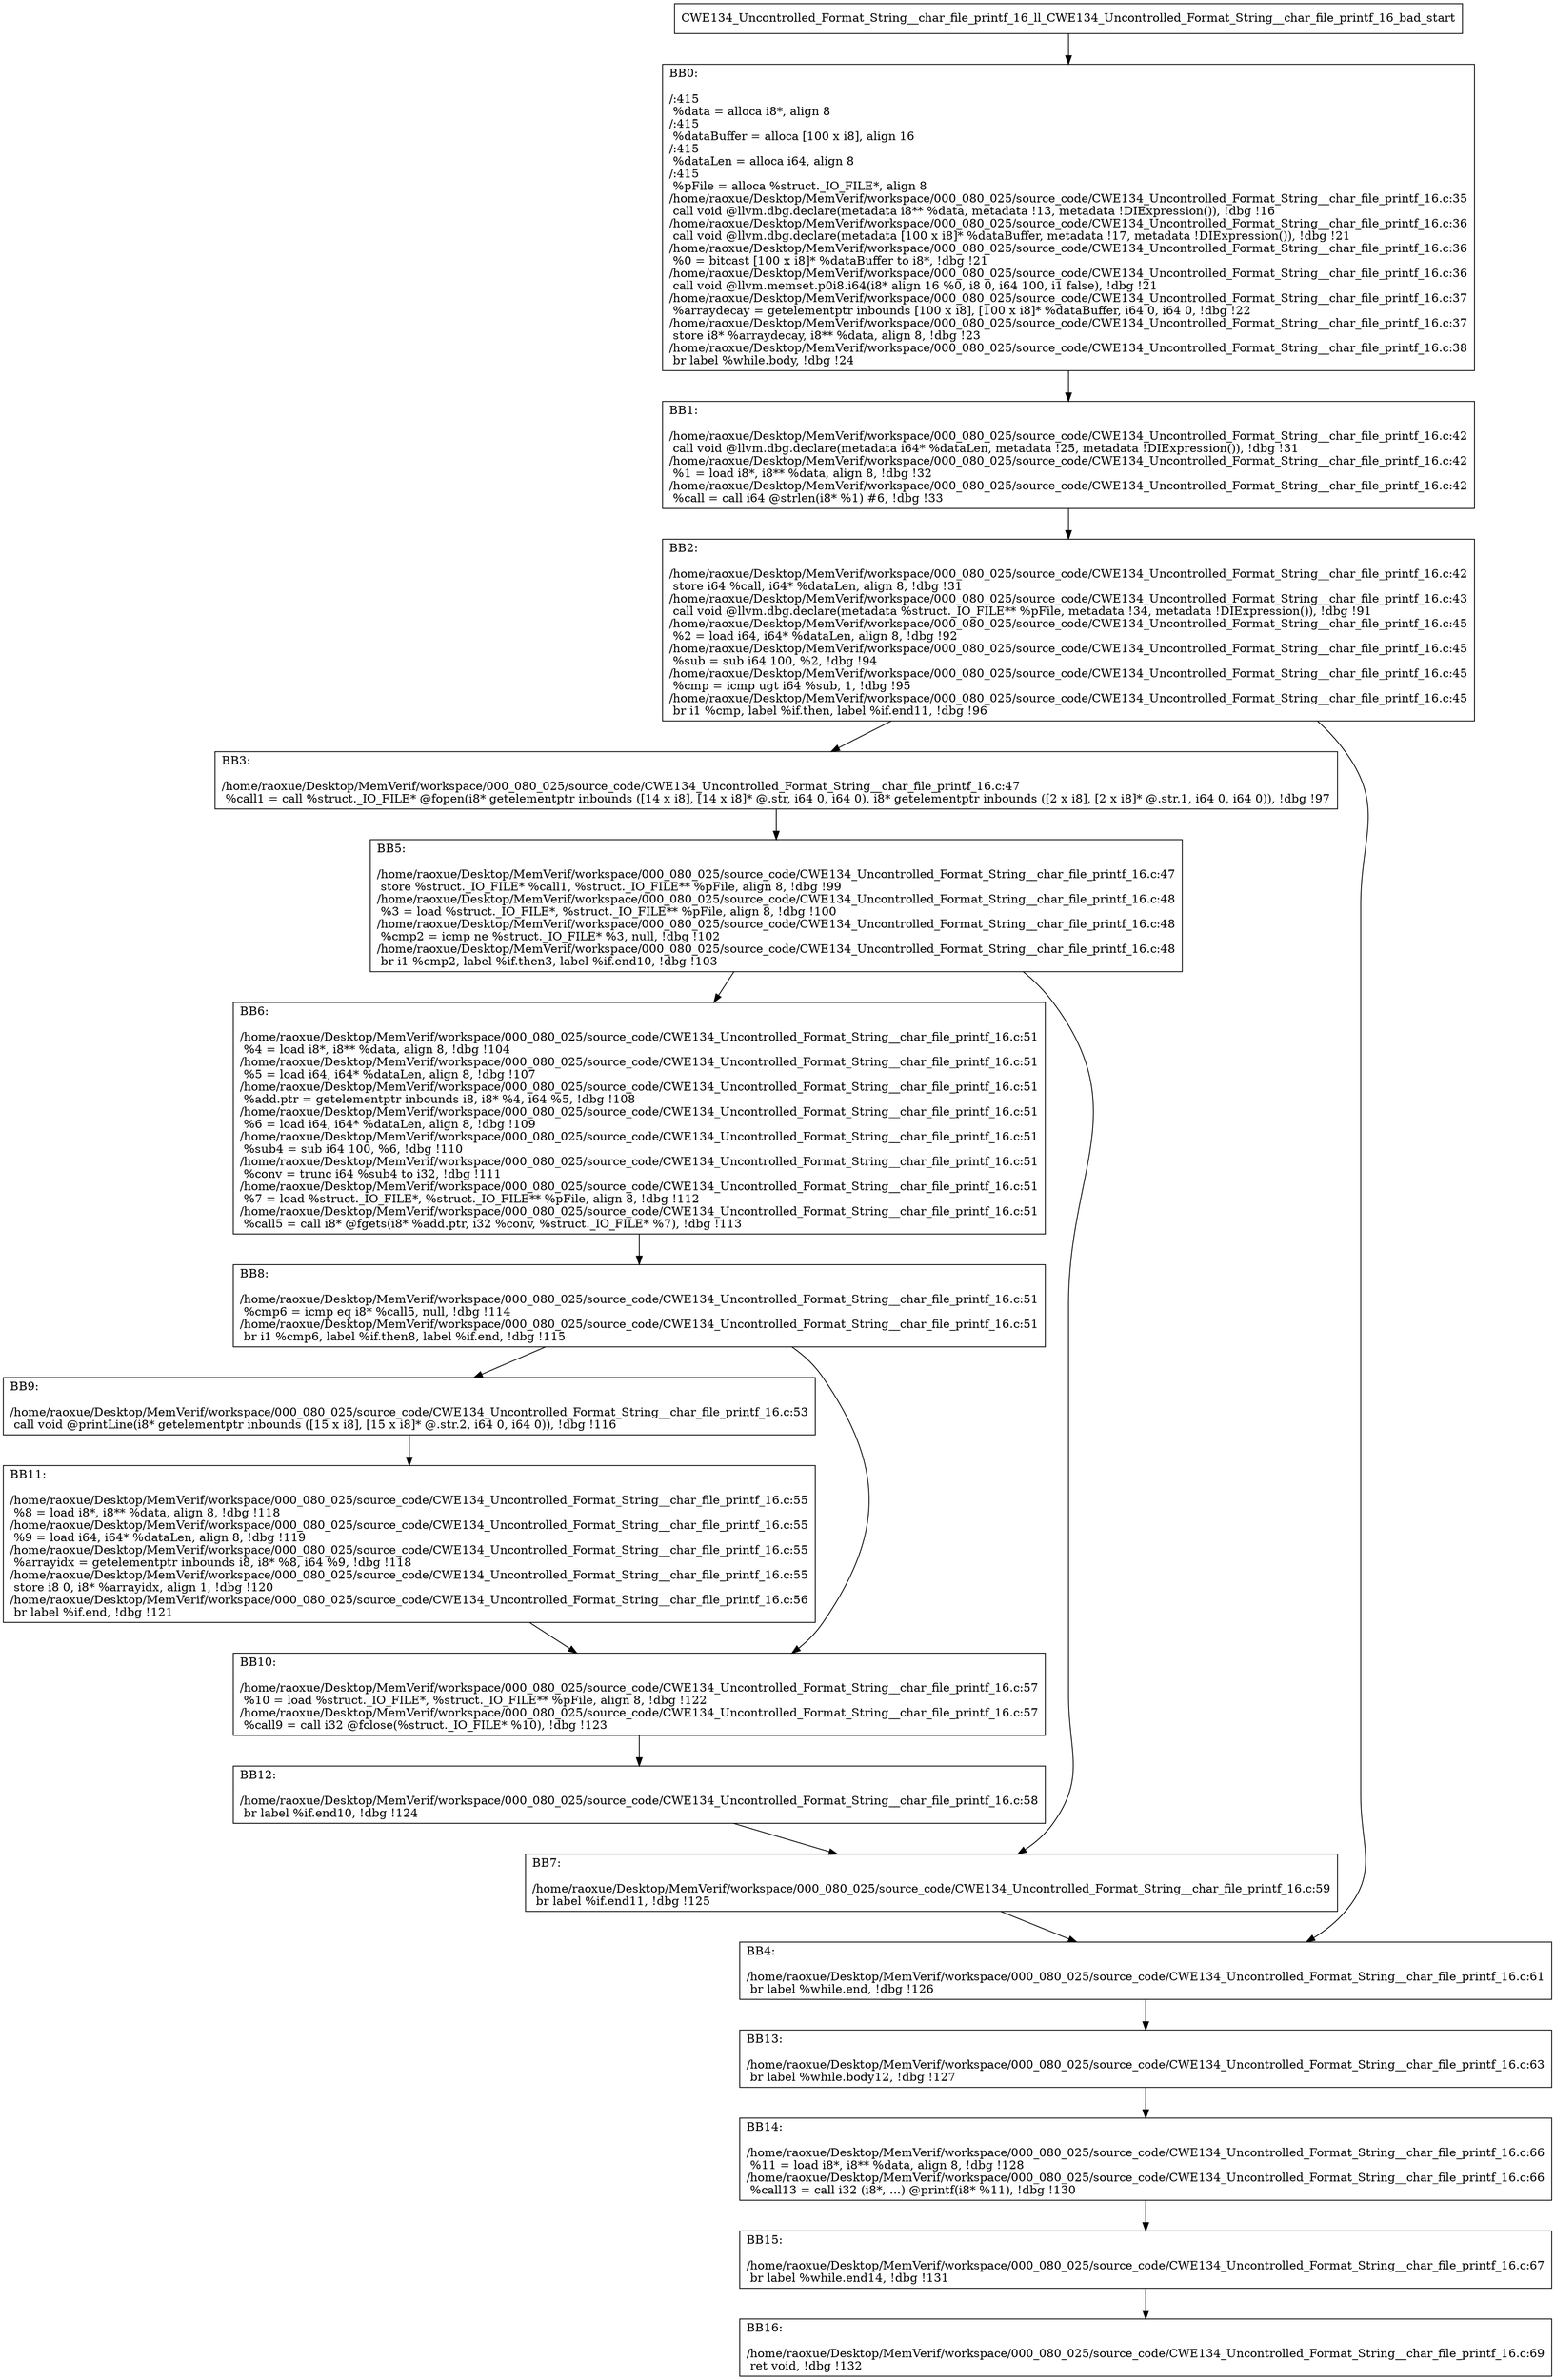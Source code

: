 digraph "CFG for'CWE134_Uncontrolled_Format_String__char_file_printf_16_ll_CWE134_Uncontrolled_Format_String__char_file_printf_16_bad' function" {
	BBCWE134_Uncontrolled_Format_String__char_file_printf_16_ll_CWE134_Uncontrolled_Format_String__char_file_printf_16_bad_start[shape=record,label="{CWE134_Uncontrolled_Format_String__char_file_printf_16_ll_CWE134_Uncontrolled_Format_String__char_file_printf_16_bad_start}"];
	BBCWE134_Uncontrolled_Format_String__char_file_printf_16_ll_CWE134_Uncontrolled_Format_String__char_file_printf_16_bad_start-> CWE134_Uncontrolled_Format_String__char_file_printf_16_ll_CWE134_Uncontrolled_Format_String__char_file_printf_16_badBB0;
	CWE134_Uncontrolled_Format_String__char_file_printf_16_ll_CWE134_Uncontrolled_Format_String__char_file_printf_16_badBB0 [shape=record, label="{BB0:\l\l/:415\l
  %data = alloca i8*, align 8\l
/:415\l
  %dataBuffer = alloca [100 x i8], align 16\l
/:415\l
  %dataLen = alloca i64, align 8\l
/:415\l
  %pFile = alloca %struct._IO_FILE*, align 8\l
/home/raoxue/Desktop/MemVerif/workspace/000_080_025/source_code/CWE134_Uncontrolled_Format_String__char_file_printf_16.c:35\l
  call void @llvm.dbg.declare(metadata i8** %data, metadata !13, metadata !DIExpression()), !dbg !16\l
/home/raoxue/Desktop/MemVerif/workspace/000_080_025/source_code/CWE134_Uncontrolled_Format_String__char_file_printf_16.c:36\l
  call void @llvm.dbg.declare(metadata [100 x i8]* %dataBuffer, metadata !17, metadata !DIExpression()), !dbg !21\l
/home/raoxue/Desktop/MemVerif/workspace/000_080_025/source_code/CWE134_Uncontrolled_Format_String__char_file_printf_16.c:36\l
  %0 = bitcast [100 x i8]* %dataBuffer to i8*, !dbg !21\l
/home/raoxue/Desktop/MemVerif/workspace/000_080_025/source_code/CWE134_Uncontrolled_Format_String__char_file_printf_16.c:36\l
  call void @llvm.memset.p0i8.i64(i8* align 16 %0, i8 0, i64 100, i1 false), !dbg !21\l
/home/raoxue/Desktop/MemVerif/workspace/000_080_025/source_code/CWE134_Uncontrolled_Format_String__char_file_printf_16.c:37\l
  %arraydecay = getelementptr inbounds [100 x i8], [100 x i8]* %dataBuffer, i64 0, i64 0, !dbg !22\l
/home/raoxue/Desktop/MemVerif/workspace/000_080_025/source_code/CWE134_Uncontrolled_Format_String__char_file_printf_16.c:37\l
  store i8* %arraydecay, i8** %data, align 8, !dbg !23\l
/home/raoxue/Desktop/MemVerif/workspace/000_080_025/source_code/CWE134_Uncontrolled_Format_String__char_file_printf_16.c:38\l
  br label %while.body, !dbg !24\l
}"];
	CWE134_Uncontrolled_Format_String__char_file_printf_16_ll_CWE134_Uncontrolled_Format_String__char_file_printf_16_badBB0-> CWE134_Uncontrolled_Format_String__char_file_printf_16_ll_CWE134_Uncontrolled_Format_String__char_file_printf_16_badBB1;
	CWE134_Uncontrolled_Format_String__char_file_printf_16_ll_CWE134_Uncontrolled_Format_String__char_file_printf_16_badBB1 [shape=record, label="{BB1:\l\l/home/raoxue/Desktop/MemVerif/workspace/000_080_025/source_code/CWE134_Uncontrolled_Format_String__char_file_printf_16.c:42\l
  call void @llvm.dbg.declare(metadata i64* %dataLen, metadata !25, metadata !DIExpression()), !dbg !31\l
/home/raoxue/Desktop/MemVerif/workspace/000_080_025/source_code/CWE134_Uncontrolled_Format_String__char_file_printf_16.c:42\l
  %1 = load i8*, i8** %data, align 8, !dbg !32\l
/home/raoxue/Desktop/MemVerif/workspace/000_080_025/source_code/CWE134_Uncontrolled_Format_String__char_file_printf_16.c:42\l
  %call = call i64 @strlen(i8* %1) #6, !dbg !33\l
}"];
	CWE134_Uncontrolled_Format_String__char_file_printf_16_ll_CWE134_Uncontrolled_Format_String__char_file_printf_16_badBB1-> CWE134_Uncontrolled_Format_String__char_file_printf_16_ll_CWE134_Uncontrolled_Format_String__char_file_printf_16_badBB2;
	CWE134_Uncontrolled_Format_String__char_file_printf_16_ll_CWE134_Uncontrolled_Format_String__char_file_printf_16_badBB2 [shape=record, label="{BB2:\l\l/home/raoxue/Desktop/MemVerif/workspace/000_080_025/source_code/CWE134_Uncontrolled_Format_String__char_file_printf_16.c:42\l
  store i64 %call, i64* %dataLen, align 8, !dbg !31\l
/home/raoxue/Desktop/MemVerif/workspace/000_080_025/source_code/CWE134_Uncontrolled_Format_String__char_file_printf_16.c:43\l
  call void @llvm.dbg.declare(metadata %struct._IO_FILE** %pFile, metadata !34, metadata !DIExpression()), !dbg !91\l
/home/raoxue/Desktop/MemVerif/workspace/000_080_025/source_code/CWE134_Uncontrolled_Format_String__char_file_printf_16.c:45\l
  %2 = load i64, i64* %dataLen, align 8, !dbg !92\l
/home/raoxue/Desktop/MemVerif/workspace/000_080_025/source_code/CWE134_Uncontrolled_Format_String__char_file_printf_16.c:45\l
  %sub = sub i64 100, %2, !dbg !94\l
/home/raoxue/Desktop/MemVerif/workspace/000_080_025/source_code/CWE134_Uncontrolled_Format_String__char_file_printf_16.c:45\l
  %cmp = icmp ugt i64 %sub, 1, !dbg !95\l
/home/raoxue/Desktop/MemVerif/workspace/000_080_025/source_code/CWE134_Uncontrolled_Format_String__char_file_printf_16.c:45\l
  br i1 %cmp, label %if.then, label %if.end11, !dbg !96\l
}"];
	CWE134_Uncontrolled_Format_String__char_file_printf_16_ll_CWE134_Uncontrolled_Format_String__char_file_printf_16_badBB2-> CWE134_Uncontrolled_Format_String__char_file_printf_16_ll_CWE134_Uncontrolled_Format_String__char_file_printf_16_badBB3;
	CWE134_Uncontrolled_Format_String__char_file_printf_16_ll_CWE134_Uncontrolled_Format_String__char_file_printf_16_badBB2-> CWE134_Uncontrolled_Format_String__char_file_printf_16_ll_CWE134_Uncontrolled_Format_String__char_file_printf_16_badBB4;
	CWE134_Uncontrolled_Format_String__char_file_printf_16_ll_CWE134_Uncontrolled_Format_String__char_file_printf_16_badBB3 [shape=record, label="{BB3:\l\l/home/raoxue/Desktop/MemVerif/workspace/000_080_025/source_code/CWE134_Uncontrolled_Format_String__char_file_printf_16.c:47\l
  %call1 = call %struct._IO_FILE* @fopen(i8* getelementptr inbounds ([14 x i8], [14 x i8]* @.str, i64 0, i64 0), i8* getelementptr inbounds ([2 x i8], [2 x i8]* @.str.1, i64 0, i64 0)), !dbg !97\l
}"];
	CWE134_Uncontrolled_Format_String__char_file_printf_16_ll_CWE134_Uncontrolled_Format_String__char_file_printf_16_badBB3-> CWE134_Uncontrolled_Format_String__char_file_printf_16_ll_CWE134_Uncontrolled_Format_String__char_file_printf_16_badBB5;
	CWE134_Uncontrolled_Format_String__char_file_printf_16_ll_CWE134_Uncontrolled_Format_String__char_file_printf_16_badBB5 [shape=record, label="{BB5:\l\l/home/raoxue/Desktop/MemVerif/workspace/000_080_025/source_code/CWE134_Uncontrolled_Format_String__char_file_printf_16.c:47\l
  store %struct._IO_FILE* %call1, %struct._IO_FILE** %pFile, align 8, !dbg !99\l
/home/raoxue/Desktop/MemVerif/workspace/000_080_025/source_code/CWE134_Uncontrolled_Format_String__char_file_printf_16.c:48\l
  %3 = load %struct._IO_FILE*, %struct._IO_FILE** %pFile, align 8, !dbg !100\l
/home/raoxue/Desktop/MemVerif/workspace/000_080_025/source_code/CWE134_Uncontrolled_Format_String__char_file_printf_16.c:48\l
  %cmp2 = icmp ne %struct._IO_FILE* %3, null, !dbg !102\l
/home/raoxue/Desktop/MemVerif/workspace/000_080_025/source_code/CWE134_Uncontrolled_Format_String__char_file_printf_16.c:48\l
  br i1 %cmp2, label %if.then3, label %if.end10, !dbg !103\l
}"];
	CWE134_Uncontrolled_Format_String__char_file_printf_16_ll_CWE134_Uncontrolled_Format_String__char_file_printf_16_badBB5-> CWE134_Uncontrolled_Format_String__char_file_printf_16_ll_CWE134_Uncontrolled_Format_String__char_file_printf_16_badBB6;
	CWE134_Uncontrolled_Format_String__char_file_printf_16_ll_CWE134_Uncontrolled_Format_String__char_file_printf_16_badBB5-> CWE134_Uncontrolled_Format_String__char_file_printf_16_ll_CWE134_Uncontrolled_Format_String__char_file_printf_16_badBB7;
	CWE134_Uncontrolled_Format_String__char_file_printf_16_ll_CWE134_Uncontrolled_Format_String__char_file_printf_16_badBB6 [shape=record, label="{BB6:\l\l/home/raoxue/Desktop/MemVerif/workspace/000_080_025/source_code/CWE134_Uncontrolled_Format_String__char_file_printf_16.c:51\l
  %4 = load i8*, i8** %data, align 8, !dbg !104\l
/home/raoxue/Desktop/MemVerif/workspace/000_080_025/source_code/CWE134_Uncontrolled_Format_String__char_file_printf_16.c:51\l
  %5 = load i64, i64* %dataLen, align 8, !dbg !107\l
/home/raoxue/Desktop/MemVerif/workspace/000_080_025/source_code/CWE134_Uncontrolled_Format_String__char_file_printf_16.c:51\l
  %add.ptr = getelementptr inbounds i8, i8* %4, i64 %5, !dbg !108\l
/home/raoxue/Desktop/MemVerif/workspace/000_080_025/source_code/CWE134_Uncontrolled_Format_String__char_file_printf_16.c:51\l
  %6 = load i64, i64* %dataLen, align 8, !dbg !109\l
/home/raoxue/Desktop/MemVerif/workspace/000_080_025/source_code/CWE134_Uncontrolled_Format_String__char_file_printf_16.c:51\l
  %sub4 = sub i64 100, %6, !dbg !110\l
/home/raoxue/Desktop/MemVerif/workspace/000_080_025/source_code/CWE134_Uncontrolled_Format_String__char_file_printf_16.c:51\l
  %conv = trunc i64 %sub4 to i32, !dbg !111\l
/home/raoxue/Desktop/MemVerif/workspace/000_080_025/source_code/CWE134_Uncontrolled_Format_String__char_file_printf_16.c:51\l
  %7 = load %struct._IO_FILE*, %struct._IO_FILE** %pFile, align 8, !dbg !112\l
/home/raoxue/Desktop/MemVerif/workspace/000_080_025/source_code/CWE134_Uncontrolled_Format_String__char_file_printf_16.c:51\l
  %call5 = call i8* @fgets(i8* %add.ptr, i32 %conv, %struct._IO_FILE* %7), !dbg !113\l
}"];
	CWE134_Uncontrolled_Format_String__char_file_printf_16_ll_CWE134_Uncontrolled_Format_String__char_file_printf_16_badBB6-> CWE134_Uncontrolled_Format_String__char_file_printf_16_ll_CWE134_Uncontrolled_Format_String__char_file_printf_16_badBB8;
	CWE134_Uncontrolled_Format_String__char_file_printf_16_ll_CWE134_Uncontrolled_Format_String__char_file_printf_16_badBB8 [shape=record, label="{BB8:\l\l/home/raoxue/Desktop/MemVerif/workspace/000_080_025/source_code/CWE134_Uncontrolled_Format_String__char_file_printf_16.c:51\l
  %cmp6 = icmp eq i8* %call5, null, !dbg !114\l
/home/raoxue/Desktop/MemVerif/workspace/000_080_025/source_code/CWE134_Uncontrolled_Format_String__char_file_printf_16.c:51\l
  br i1 %cmp6, label %if.then8, label %if.end, !dbg !115\l
}"];
	CWE134_Uncontrolled_Format_String__char_file_printf_16_ll_CWE134_Uncontrolled_Format_String__char_file_printf_16_badBB8-> CWE134_Uncontrolled_Format_String__char_file_printf_16_ll_CWE134_Uncontrolled_Format_String__char_file_printf_16_badBB9;
	CWE134_Uncontrolled_Format_String__char_file_printf_16_ll_CWE134_Uncontrolled_Format_String__char_file_printf_16_badBB8-> CWE134_Uncontrolled_Format_String__char_file_printf_16_ll_CWE134_Uncontrolled_Format_String__char_file_printf_16_badBB10;
	CWE134_Uncontrolled_Format_String__char_file_printf_16_ll_CWE134_Uncontrolled_Format_String__char_file_printf_16_badBB9 [shape=record, label="{BB9:\l\l/home/raoxue/Desktop/MemVerif/workspace/000_080_025/source_code/CWE134_Uncontrolled_Format_String__char_file_printf_16.c:53\l
  call void @printLine(i8* getelementptr inbounds ([15 x i8], [15 x i8]* @.str.2, i64 0, i64 0)), !dbg !116\l
}"];
	CWE134_Uncontrolled_Format_String__char_file_printf_16_ll_CWE134_Uncontrolled_Format_String__char_file_printf_16_badBB9-> CWE134_Uncontrolled_Format_String__char_file_printf_16_ll_CWE134_Uncontrolled_Format_String__char_file_printf_16_badBB11;
	CWE134_Uncontrolled_Format_String__char_file_printf_16_ll_CWE134_Uncontrolled_Format_String__char_file_printf_16_badBB11 [shape=record, label="{BB11:\l\l/home/raoxue/Desktop/MemVerif/workspace/000_080_025/source_code/CWE134_Uncontrolled_Format_String__char_file_printf_16.c:55\l
  %8 = load i8*, i8** %data, align 8, !dbg !118\l
/home/raoxue/Desktop/MemVerif/workspace/000_080_025/source_code/CWE134_Uncontrolled_Format_String__char_file_printf_16.c:55\l
  %9 = load i64, i64* %dataLen, align 8, !dbg !119\l
/home/raoxue/Desktop/MemVerif/workspace/000_080_025/source_code/CWE134_Uncontrolled_Format_String__char_file_printf_16.c:55\l
  %arrayidx = getelementptr inbounds i8, i8* %8, i64 %9, !dbg !118\l
/home/raoxue/Desktop/MemVerif/workspace/000_080_025/source_code/CWE134_Uncontrolled_Format_String__char_file_printf_16.c:55\l
  store i8 0, i8* %arrayidx, align 1, !dbg !120\l
/home/raoxue/Desktop/MemVerif/workspace/000_080_025/source_code/CWE134_Uncontrolled_Format_String__char_file_printf_16.c:56\l
  br label %if.end, !dbg !121\l
}"];
	CWE134_Uncontrolled_Format_String__char_file_printf_16_ll_CWE134_Uncontrolled_Format_String__char_file_printf_16_badBB11-> CWE134_Uncontrolled_Format_String__char_file_printf_16_ll_CWE134_Uncontrolled_Format_String__char_file_printf_16_badBB10;
	CWE134_Uncontrolled_Format_String__char_file_printf_16_ll_CWE134_Uncontrolled_Format_String__char_file_printf_16_badBB10 [shape=record, label="{BB10:\l\l/home/raoxue/Desktop/MemVerif/workspace/000_080_025/source_code/CWE134_Uncontrolled_Format_String__char_file_printf_16.c:57\l
  %10 = load %struct._IO_FILE*, %struct._IO_FILE** %pFile, align 8, !dbg !122\l
/home/raoxue/Desktop/MemVerif/workspace/000_080_025/source_code/CWE134_Uncontrolled_Format_String__char_file_printf_16.c:57\l
  %call9 = call i32 @fclose(%struct._IO_FILE* %10), !dbg !123\l
}"];
	CWE134_Uncontrolled_Format_String__char_file_printf_16_ll_CWE134_Uncontrolled_Format_String__char_file_printf_16_badBB10-> CWE134_Uncontrolled_Format_String__char_file_printf_16_ll_CWE134_Uncontrolled_Format_String__char_file_printf_16_badBB12;
	CWE134_Uncontrolled_Format_String__char_file_printf_16_ll_CWE134_Uncontrolled_Format_String__char_file_printf_16_badBB12 [shape=record, label="{BB12:\l\l/home/raoxue/Desktop/MemVerif/workspace/000_080_025/source_code/CWE134_Uncontrolled_Format_String__char_file_printf_16.c:58\l
  br label %if.end10, !dbg !124\l
}"];
	CWE134_Uncontrolled_Format_String__char_file_printf_16_ll_CWE134_Uncontrolled_Format_String__char_file_printf_16_badBB12-> CWE134_Uncontrolled_Format_String__char_file_printf_16_ll_CWE134_Uncontrolled_Format_String__char_file_printf_16_badBB7;
	CWE134_Uncontrolled_Format_String__char_file_printf_16_ll_CWE134_Uncontrolled_Format_String__char_file_printf_16_badBB7 [shape=record, label="{BB7:\l\l/home/raoxue/Desktop/MemVerif/workspace/000_080_025/source_code/CWE134_Uncontrolled_Format_String__char_file_printf_16.c:59\l
  br label %if.end11, !dbg !125\l
}"];
	CWE134_Uncontrolled_Format_String__char_file_printf_16_ll_CWE134_Uncontrolled_Format_String__char_file_printf_16_badBB7-> CWE134_Uncontrolled_Format_String__char_file_printf_16_ll_CWE134_Uncontrolled_Format_String__char_file_printf_16_badBB4;
	CWE134_Uncontrolled_Format_String__char_file_printf_16_ll_CWE134_Uncontrolled_Format_String__char_file_printf_16_badBB4 [shape=record, label="{BB4:\l\l/home/raoxue/Desktop/MemVerif/workspace/000_080_025/source_code/CWE134_Uncontrolled_Format_String__char_file_printf_16.c:61\l
  br label %while.end, !dbg !126\l
}"];
	CWE134_Uncontrolled_Format_String__char_file_printf_16_ll_CWE134_Uncontrolled_Format_String__char_file_printf_16_badBB4-> CWE134_Uncontrolled_Format_String__char_file_printf_16_ll_CWE134_Uncontrolled_Format_String__char_file_printf_16_badBB13;
	CWE134_Uncontrolled_Format_String__char_file_printf_16_ll_CWE134_Uncontrolled_Format_String__char_file_printf_16_badBB13 [shape=record, label="{BB13:\l\l/home/raoxue/Desktop/MemVerif/workspace/000_080_025/source_code/CWE134_Uncontrolled_Format_String__char_file_printf_16.c:63\l
  br label %while.body12, !dbg !127\l
}"];
	CWE134_Uncontrolled_Format_String__char_file_printf_16_ll_CWE134_Uncontrolled_Format_String__char_file_printf_16_badBB13-> CWE134_Uncontrolled_Format_String__char_file_printf_16_ll_CWE134_Uncontrolled_Format_String__char_file_printf_16_badBB14;
	CWE134_Uncontrolled_Format_String__char_file_printf_16_ll_CWE134_Uncontrolled_Format_String__char_file_printf_16_badBB14 [shape=record, label="{BB14:\l\l/home/raoxue/Desktop/MemVerif/workspace/000_080_025/source_code/CWE134_Uncontrolled_Format_String__char_file_printf_16.c:66\l
  %11 = load i8*, i8** %data, align 8, !dbg !128\l
/home/raoxue/Desktop/MemVerif/workspace/000_080_025/source_code/CWE134_Uncontrolled_Format_String__char_file_printf_16.c:66\l
  %call13 = call i32 (i8*, ...) @printf(i8* %11), !dbg !130\l
}"];
	CWE134_Uncontrolled_Format_String__char_file_printf_16_ll_CWE134_Uncontrolled_Format_String__char_file_printf_16_badBB14-> CWE134_Uncontrolled_Format_String__char_file_printf_16_ll_CWE134_Uncontrolled_Format_String__char_file_printf_16_badBB15;
	CWE134_Uncontrolled_Format_String__char_file_printf_16_ll_CWE134_Uncontrolled_Format_String__char_file_printf_16_badBB15 [shape=record, label="{BB15:\l\l/home/raoxue/Desktop/MemVerif/workspace/000_080_025/source_code/CWE134_Uncontrolled_Format_String__char_file_printf_16.c:67\l
  br label %while.end14, !dbg !131\l
}"];
	CWE134_Uncontrolled_Format_String__char_file_printf_16_ll_CWE134_Uncontrolled_Format_String__char_file_printf_16_badBB15-> CWE134_Uncontrolled_Format_String__char_file_printf_16_ll_CWE134_Uncontrolled_Format_String__char_file_printf_16_badBB16;
	CWE134_Uncontrolled_Format_String__char_file_printf_16_ll_CWE134_Uncontrolled_Format_String__char_file_printf_16_badBB16 [shape=record, label="{BB16:\l\l/home/raoxue/Desktop/MemVerif/workspace/000_080_025/source_code/CWE134_Uncontrolled_Format_String__char_file_printf_16.c:69\l
  ret void, !dbg !132\l
}"];
}
